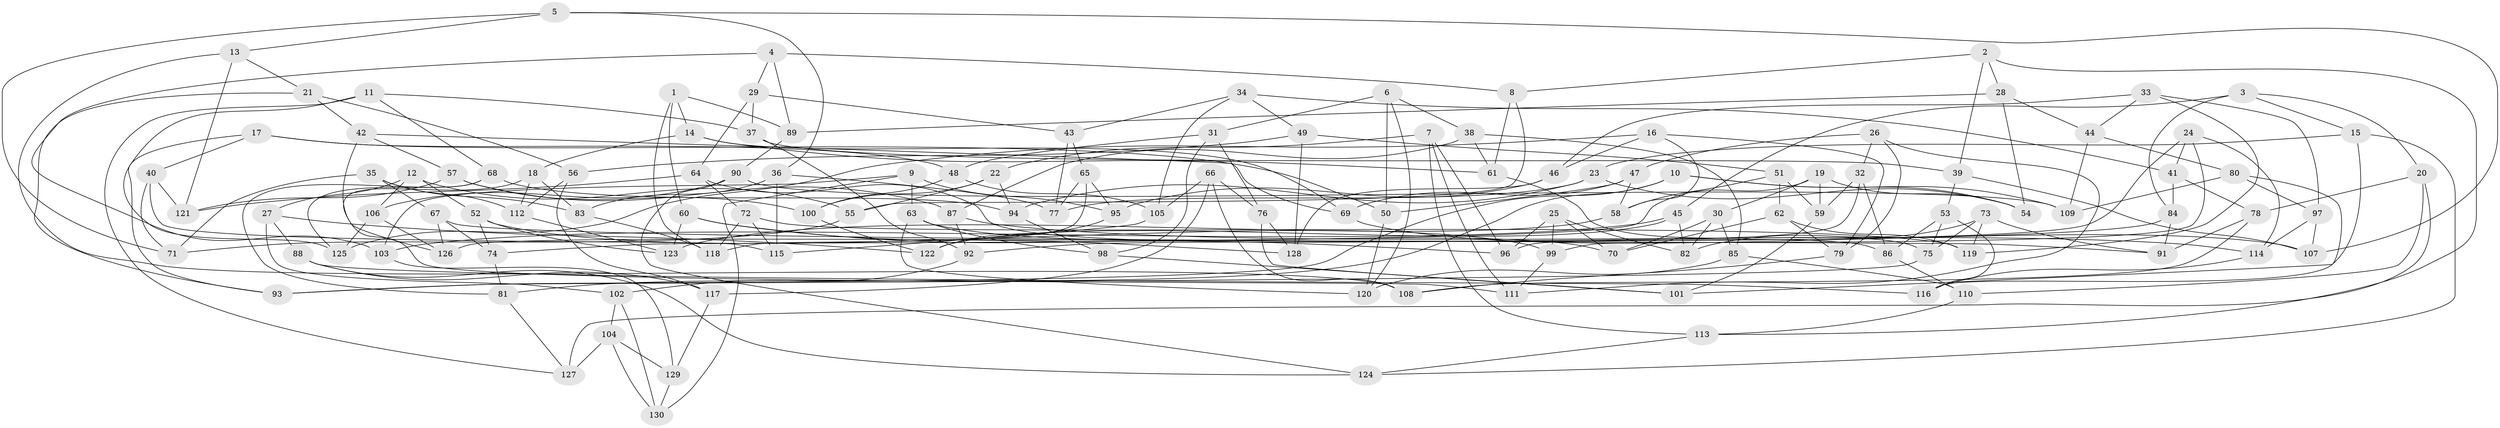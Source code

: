 // Generated by graph-tools (version 1.1) at 2025/11/02/27/25 16:11:50]
// undirected, 130 vertices, 260 edges
graph export_dot {
graph [start="1"]
  node [color=gray90,style=filled];
  1;
  2;
  3;
  4;
  5;
  6;
  7;
  8;
  9;
  10;
  11;
  12;
  13;
  14;
  15;
  16;
  17;
  18;
  19;
  20;
  21;
  22;
  23;
  24;
  25;
  26;
  27;
  28;
  29;
  30;
  31;
  32;
  33;
  34;
  35;
  36;
  37;
  38;
  39;
  40;
  41;
  42;
  43;
  44;
  45;
  46;
  47;
  48;
  49;
  50;
  51;
  52;
  53;
  54;
  55;
  56;
  57;
  58;
  59;
  60;
  61;
  62;
  63;
  64;
  65;
  66;
  67;
  68;
  69;
  70;
  71;
  72;
  73;
  74;
  75;
  76;
  77;
  78;
  79;
  80;
  81;
  82;
  83;
  84;
  85;
  86;
  87;
  88;
  89;
  90;
  91;
  92;
  93;
  94;
  95;
  96;
  97;
  98;
  99;
  100;
  101;
  102;
  103;
  104;
  105;
  106;
  107;
  108;
  109;
  110;
  111;
  112;
  113;
  114;
  115;
  116;
  117;
  118;
  119;
  120;
  121;
  122;
  123;
  124;
  125;
  126;
  127;
  128;
  129;
  130;
  1 -- 60;
  1 -- 118;
  1 -- 14;
  1 -- 89;
  2 -- 39;
  2 -- 8;
  2 -- 28;
  2 -- 113;
  3 -- 45;
  3 -- 15;
  3 -- 84;
  3 -- 20;
  4 -- 103;
  4 -- 8;
  4 -- 29;
  4 -- 89;
  5 -- 107;
  5 -- 71;
  5 -- 13;
  5 -- 36;
  6 -- 120;
  6 -- 50;
  6 -- 38;
  6 -- 31;
  7 -- 22;
  7 -- 113;
  7 -- 96;
  7 -- 111;
  8 -- 55;
  8 -- 61;
  9 -- 63;
  9 -- 95;
  9 -- 130;
  9 -- 103;
  10 -- 81;
  10 -- 109;
  10 -- 54;
  10 -- 93;
  11 -- 68;
  11 -- 127;
  11 -- 125;
  11 -- 37;
  12 -- 52;
  12 -- 55;
  12 -- 106;
  12 -- 27;
  13 -- 21;
  13 -- 121;
  13 -- 108;
  14 -- 18;
  14 -- 69;
  14 -- 61;
  15 -- 101;
  15 -- 124;
  15 -- 23;
  16 -- 79;
  16 -- 46;
  16 -- 58;
  16 -- 125;
  17 -- 93;
  17 -- 50;
  17 -- 40;
  17 -- 48;
  18 -- 112;
  18 -- 111;
  18 -- 83;
  19 -- 74;
  19 -- 54;
  19 -- 30;
  19 -- 59;
  20 -- 78;
  20 -- 110;
  20 -- 127;
  21 -- 56;
  21 -- 42;
  21 -- 93;
  22 -- 94;
  22 -- 55;
  22 -- 100;
  23 -- 94;
  23 -- 54;
  23 -- 77;
  24 -- 114;
  24 -- 41;
  24 -- 126;
  24 -- 99;
  25 -- 96;
  25 -- 70;
  25 -- 82;
  25 -- 99;
  26 -- 111;
  26 -- 79;
  26 -- 47;
  26 -- 32;
  27 -- 122;
  27 -- 88;
  27 -- 102;
  28 -- 54;
  28 -- 44;
  28 -- 89;
  29 -- 37;
  29 -- 64;
  29 -- 43;
  30 -- 85;
  30 -- 82;
  30 -- 70;
  31 -- 98;
  31 -- 76;
  31 -- 48;
  32 -- 86;
  32 -- 96;
  32 -- 59;
  33 -- 46;
  33 -- 97;
  33 -- 119;
  33 -- 44;
  34 -- 105;
  34 -- 43;
  34 -- 49;
  34 -- 41;
  35 -- 83;
  35 -- 71;
  35 -- 112;
  35 -- 67;
  36 -- 115;
  36 -- 77;
  36 -- 83;
  37 -- 92;
  37 -- 39;
  38 -- 87;
  38 -- 61;
  38 -- 85;
  39 -- 107;
  39 -- 53;
  40 -- 71;
  40 -- 121;
  40 -- 115;
  41 -- 78;
  41 -- 84;
  42 -- 126;
  42 -- 57;
  42 -- 69;
  43 -- 65;
  43 -- 77;
  44 -- 80;
  44 -- 109;
  45 -- 103;
  45 -- 122;
  45 -- 82;
  46 -- 128;
  46 -- 95;
  47 -- 69;
  47 -- 50;
  47 -- 58;
  48 -- 105;
  48 -- 100;
  49 -- 51;
  49 -- 128;
  49 -- 56;
  50 -- 120;
  51 -- 62;
  51 -- 58;
  51 -- 59;
  52 -- 99;
  52 -- 74;
  52 -- 123;
  53 -- 116;
  53 -- 86;
  53 -- 75;
  55 -- 71;
  56 -- 112;
  56 -- 117;
  57 -- 87;
  57 -- 100;
  57 -- 121;
  58 -- 123;
  59 -- 101;
  60 -- 96;
  60 -- 123;
  60 -- 128;
  61 -- 75;
  62 -- 79;
  62 -- 70;
  62 -- 119;
  63 -- 98;
  63 -- 120;
  63 -- 70;
  64 -- 121;
  64 -- 72;
  64 -- 86;
  65 -- 95;
  65 -- 118;
  65 -- 77;
  66 -- 105;
  66 -- 76;
  66 -- 108;
  66 -- 117;
  67 -- 91;
  67 -- 74;
  67 -- 126;
  68 -- 94;
  68 -- 81;
  68 -- 125;
  69 -- 107;
  72 -- 115;
  72 -- 118;
  72 -- 119;
  73 -- 119;
  73 -- 75;
  73 -- 82;
  73 -- 91;
  74 -- 81;
  75 -- 93;
  76 -- 101;
  76 -- 128;
  78 -- 91;
  78 -- 108;
  79 -- 108;
  80 -- 109;
  80 -- 97;
  80 -- 116;
  81 -- 127;
  83 -- 118;
  84 -- 92;
  84 -- 91;
  85 -- 110;
  85 -- 120;
  86 -- 110;
  87 -- 114;
  87 -- 92;
  88 -- 117;
  88 -- 124;
  88 -- 116;
  89 -- 90;
  90 -- 109;
  90 -- 106;
  90 -- 124;
  92 -- 102;
  94 -- 98;
  95 -- 122;
  97 -- 107;
  97 -- 114;
  98 -- 101;
  99 -- 111;
  100 -- 122;
  102 -- 130;
  102 -- 104;
  103 -- 129;
  104 -- 130;
  104 -- 129;
  104 -- 127;
  105 -- 115;
  106 -- 125;
  106 -- 126;
  110 -- 113;
  112 -- 123;
  113 -- 124;
  114 -- 116;
  117 -- 129;
  129 -- 130;
}
